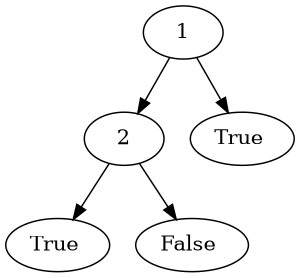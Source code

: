 digraph BDD { 
 size = "2,2"; 
1 -> 2 ; 
1 -> { l1[label = "True "]} ; 
2 -> { l2[label = "True "]} ; 
2 -> { l3[label = "False "]} ; 
}